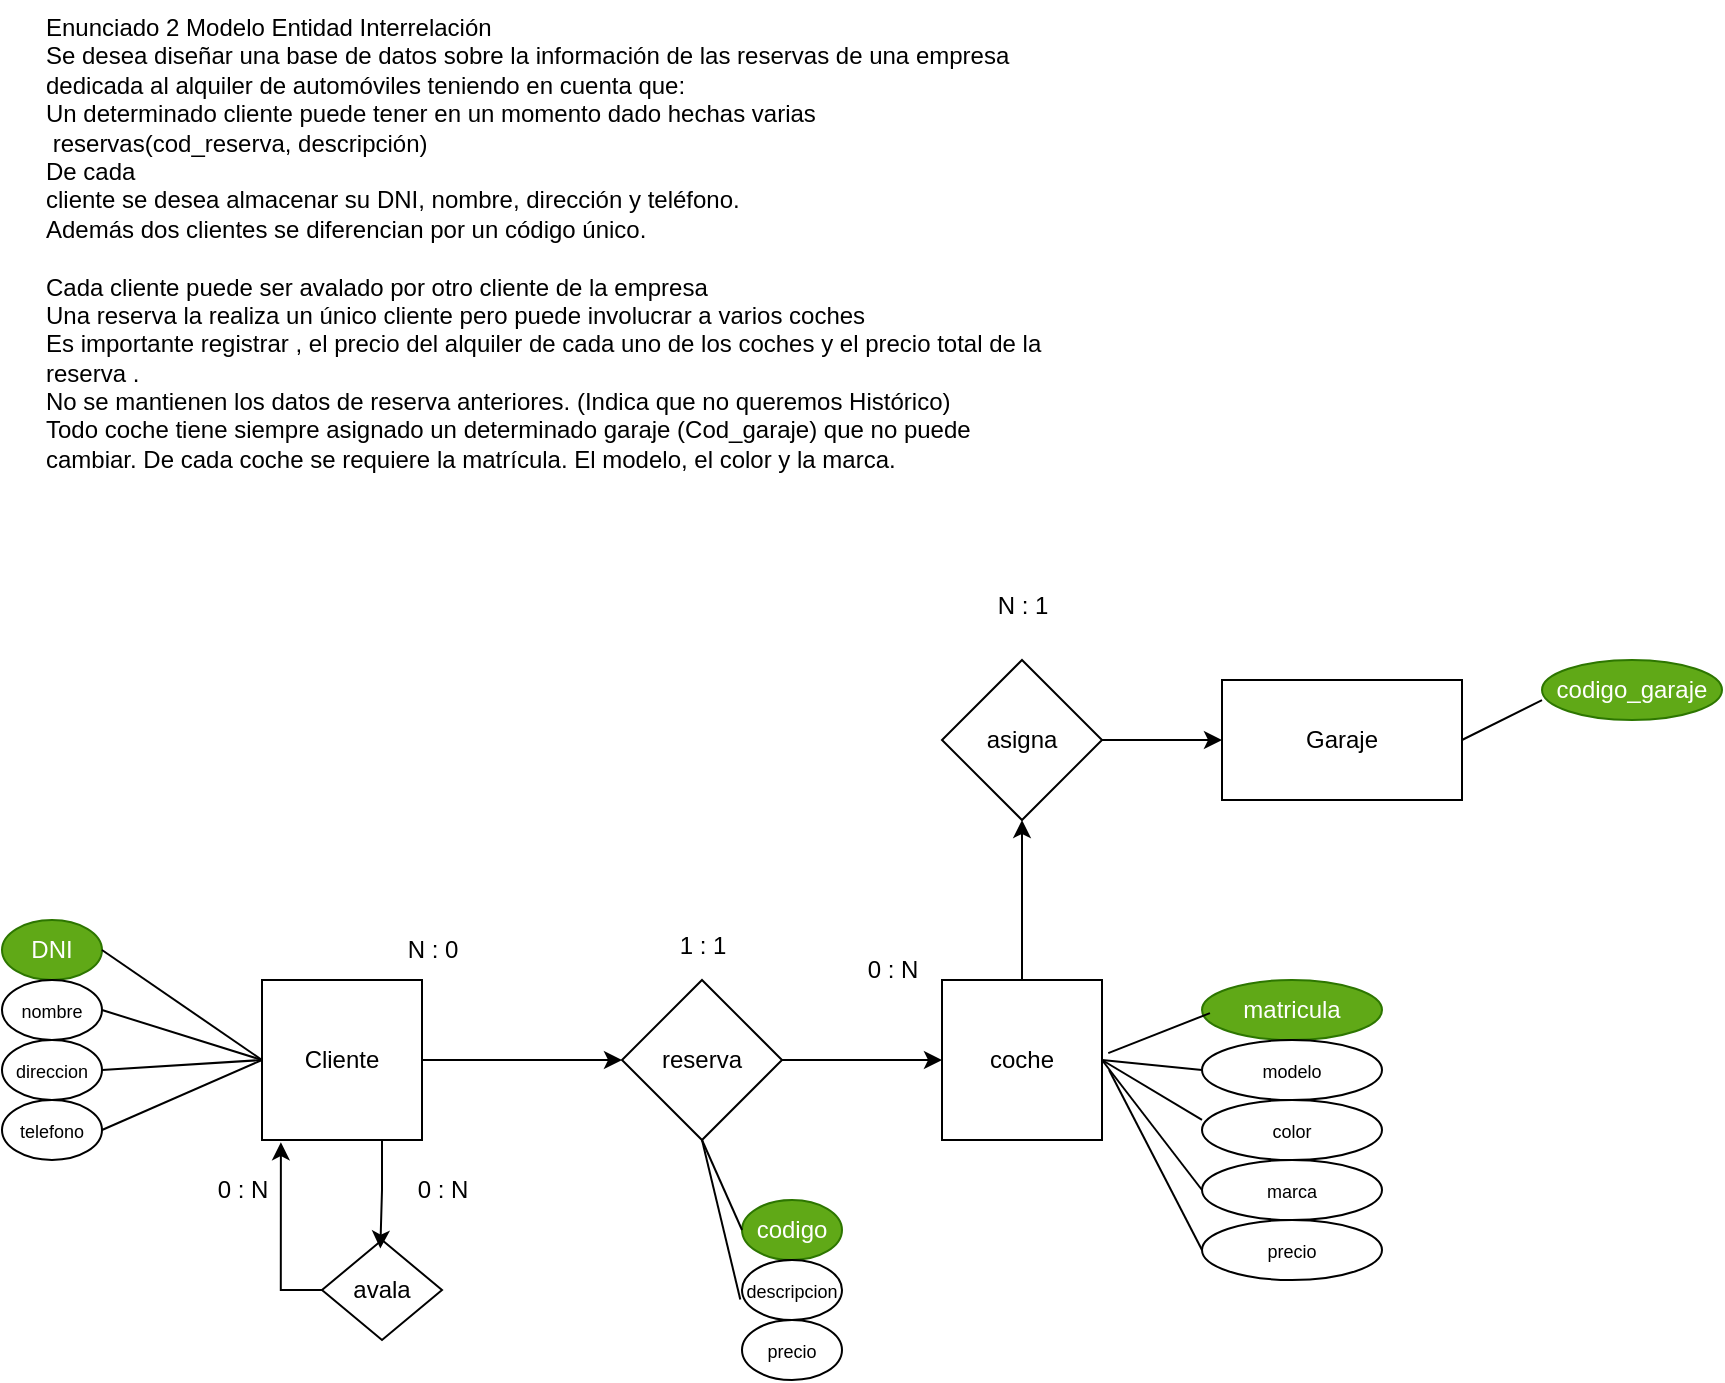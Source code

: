 <mxfile version="28.2.4">
  <diagram name="Página-1" id="NtubVgu5_U1rpeV-C_-G">
    <mxGraphModel dx="1691" dy="1640" grid="1" gridSize="10" guides="1" tooltips="1" connect="1" arrows="1" fold="1" page="1" pageScale="1" pageWidth="827" pageHeight="1169" math="0" shadow="0">
      <root>
        <mxCell id="0" />
        <mxCell id="1" parent="0" />
        <mxCell id="PKN3ZlRZeN5BIrlGkkB1-1" value="Enunciado 2 Modelo Entidad Interrelación&lt;br&gt;Se desea diseñar una base de datos sobre la información de las reservas de una empresa&lt;br&gt;dedicada al alquiler de automóviles teniendo en cuenta que:&lt;br&gt;Un determinado &lt;font style=&quot;color: light-dark(rgb(0, 0, 0), rgb(204, 0, 0));&quot;&gt;cliente &lt;/font&gt;puede tener en un momento dado hechas varias&lt;div&gt;&amp;nbsp;&lt;font style=&quot;color: light-dark(rgb(0, 0, 0), rgb(0, 127, 255));&quot;&gt;reservas&lt;/font&gt;(cod_reserva, descripción)&amp;nbsp;&lt;/div&gt;&lt;div&gt;De cada&amp;nbsp;&lt;/div&gt;&lt;div&gt;&lt;font style=&quot;color: light-dark(rgb(0, 0, 0), rgb(255, 0, 0));&quot;&gt;cliente &lt;/font&gt;&lt;font style=&quot;color: light-dark(rgb(0, 0, 0), rgb(204, 0, 0));&quot;&gt;se desea almacenar su DNI, nombre, dirección y teléfono.&amp;nbsp;&lt;/font&gt;&lt;/div&gt;&lt;div&gt;&lt;font style=&quot;color: light-dark(rgb(0, 0, 0), rgb(204, 0, 0));&quot;&gt;Además dos clientes se diferencian por un código único.&lt;/font&gt;&lt;br&gt;&lt;br&gt;&lt;/div&gt;&lt;div&gt;Cada cliente puede ser avalado por otro cliente de la empresa&lt;br&gt;Una reserva la realiza un único cliente pero puede involucrar a varios coches&lt;br&gt;Es importante registrar , &lt;font style=&quot;color: light-dark(rgb(0, 0, 0), rgb(0, 0, 204));&quot;&gt;el precio del alquiler&lt;/font&gt; de cada uno de los coches y el precio total de la&lt;br&gt;reserva .&lt;br&gt;No se mantienen los datos de reserva anteriores. (Indica que no queremos Histórico)&lt;br&gt;Todo &lt;font style=&quot;color: light-dark(rgb(0, 0, 0), rgb(255, 255, 0));&quot;&gt;coche &lt;/font&gt;tiene siempre asignado un determinado garaje (Cod_garaje) que no puede&lt;br&gt;cambiar. De cada coche se requiere la matrícula. El modelo, el color y la marca.&lt;/div&gt;" style="text;whiteSpace=wrap;html=1;" vertex="1" parent="1">
          <mxGeometry x="-110" y="-50" width="560" height="210" as="geometry" />
        </mxCell>
        <mxCell id="PKN3ZlRZeN5BIrlGkkB1-19" value="" style="edgeStyle=orthogonalEdgeStyle;rounded=0;orthogonalLoop=1;jettySize=auto;html=1;" edge="1" parent="1" source="PKN3ZlRZeN5BIrlGkkB1-2" target="PKN3ZlRZeN5BIrlGkkB1-18">
          <mxGeometry relative="1" as="geometry" />
        </mxCell>
        <mxCell id="PKN3ZlRZeN5BIrlGkkB1-2" value="Cliente" style="whiteSpace=wrap;html=1;aspect=fixed;" vertex="1" parent="1">
          <mxGeometry y="440" width="80" height="80" as="geometry" />
        </mxCell>
        <mxCell id="PKN3ZlRZeN5BIrlGkkB1-4" value="codigo" style="ellipse;whiteSpace=wrap;html=1;fillColor=#60a917;fontColor=#ffffff;strokeColor=#2D7600;" vertex="1" parent="1">
          <mxGeometry x="240" y="550" width="50" height="30" as="geometry" />
        </mxCell>
        <mxCell id="PKN3ZlRZeN5BIrlGkkB1-5" value="" style="endArrow=none;html=1;rounded=0;entryX=0;entryY=0.5;entryDx=0;entryDy=0;exitX=0.5;exitY=1;exitDx=0;exitDy=0;" edge="1" parent="1" target="PKN3ZlRZeN5BIrlGkkB1-4">
          <mxGeometry width="50" height="50" relative="1" as="geometry">
            <mxPoint x="220" y="520" as="sourcePoint" />
            <mxPoint x="279" y="580" as="targetPoint" />
          </mxGeometry>
        </mxCell>
        <mxCell id="PKN3ZlRZeN5BIrlGkkB1-6" value="&lt;font style=&quot;font-size: 9px;&quot;&gt;descripcion&lt;/font&gt;" style="ellipse;whiteSpace=wrap;html=1;" vertex="1" parent="1">
          <mxGeometry x="240" y="580" width="50" height="30" as="geometry" />
        </mxCell>
        <mxCell id="PKN3ZlRZeN5BIrlGkkB1-7" value="" style="endArrow=none;html=1;rounded=0;entryX=-0.017;entryY=0.657;entryDx=0;entryDy=0;entryPerimeter=0;exitX=0.5;exitY=1;exitDx=0;exitDy=0;" edge="1" parent="1" source="PKN3ZlRZeN5BIrlGkkB1-18" target="PKN3ZlRZeN5BIrlGkkB1-6">
          <mxGeometry width="50" height="50" relative="1" as="geometry">
            <mxPoint x="220" y="520" as="sourcePoint" />
            <mxPoint x="266" y="610" as="targetPoint" />
          </mxGeometry>
        </mxCell>
        <mxCell id="PKN3ZlRZeN5BIrlGkkB1-8" value="DNI" style="ellipse;whiteSpace=wrap;html=1;fillColor=#60a917;fontColor=#ffffff;strokeColor=#2D7600;" vertex="1" parent="1">
          <mxGeometry x="-130" y="410" width="50" height="30" as="geometry" />
        </mxCell>
        <mxCell id="PKN3ZlRZeN5BIrlGkkB1-9" value="&lt;font style=&quot;font-size: 9px;&quot;&gt;nombre&lt;/font&gt;" style="ellipse;whiteSpace=wrap;html=1;" vertex="1" parent="1">
          <mxGeometry x="-130" y="440" width="50" height="30" as="geometry" />
        </mxCell>
        <mxCell id="PKN3ZlRZeN5BIrlGkkB1-10" value="&lt;font style=&quot;font-size: 9px;&quot;&gt;direccion&lt;/font&gt;" style="ellipse;whiteSpace=wrap;html=1;" vertex="1" parent="1">
          <mxGeometry x="-130" y="470" width="50" height="30" as="geometry" />
        </mxCell>
        <mxCell id="PKN3ZlRZeN5BIrlGkkB1-11" value="&lt;font style=&quot;font-size: 9px;&quot;&gt;telefono&lt;/font&gt;" style="ellipse;whiteSpace=wrap;html=1;" vertex="1" parent="1">
          <mxGeometry x="-130" y="500" width="50" height="30" as="geometry" />
        </mxCell>
        <mxCell id="PKN3ZlRZeN5BIrlGkkB1-12" value="" style="endArrow=none;html=1;rounded=0;entryX=0;entryY=0.5;entryDx=0;entryDy=0;exitX=1;exitY=0.5;exitDx=0;exitDy=0;" edge="1" parent="1" source="PKN3ZlRZeN5BIrlGkkB1-8" target="PKN3ZlRZeN5BIrlGkkB1-2">
          <mxGeometry width="50" height="50" relative="1" as="geometry">
            <mxPoint x="-57" y="520" as="sourcePoint" />
            <mxPoint x="-20" y="499" as="targetPoint" />
          </mxGeometry>
        </mxCell>
        <mxCell id="PKN3ZlRZeN5BIrlGkkB1-14" value="" style="endArrow=none;html=1;rounded=0;entryX=0;entryY=0.5;entryDx=0;entryDy=0;exitX=1;exitY=0.5;exitDx=0;exitDy=0;" edge="1" parent="1" source="PKN3ZlRZeN5BIrlGkkB1-9" target="PKN3ZlRZeN5BIrlGkkB1-2">
          <mxGeometry width="50" height="50" relative="1" as="geometry">
            <mxPoint x="-80" y="455" as="sourcePoint" />
            <mxPoint y="520" as="targetPoint" />
          </mxGeometry>
        </mxCell>
        <mxCell id="PKN3ZlRZeN5BIrlGkkB1-15" value="" style="endArrow=none;html=1;rounded=0;entryX=0;entryY=0.5;entryDx=0;entryDy=0;exitX=1;exitY=0.5;exitDx=0;exitDy=0;" edge="1" parent="1" source="PKN3ZlRZeN5BIrlGkkB1-10" target="PKN3ZlRZeN5BIrlGkkB1-2">
          <mxGeometry width="50" height="50" relative="1" as="geometry">
            <mxPoint x="-70" y="490" as="sourcePoint" />
            <mxPoint x="10" y="525" as="targetPoint" />
          </mxGeometry>
        </mxCell>
        <mxCell id="PKN3ZlRZeN5BIrlGkkB1-16" value="" style="endArrow=none;html=1;rounded=0;entryX=0;entryY=0.5;entryDx=0;entryDy=0;exitX=1;exitY=0.5;exitDx=0;exitDy=0;" edge="1" parent="1" source="PKN3ZlRZeN5BIrlGkkB1-11" target="PKN3ZlRZeN5BIrlGkkB1-2">
          <mxGeometry width="50" height="50" relative="1" as="geometry">
            <mxPoint x="-40" y="510" as="sourcePoint" />
            <mxPoint x="40" y="515" as="targetPoint" />
          </mxGeometry>
        </mxCell>
        <mxCell id="PKN3ZlRZeN5BIrlGkkB1-20" style="edgeStyle=orthogonalEdgeStyle;rounded=0;orthogonalLoop=1;jettySize=auto;html=1;entryX=0;entryY=0.5;entryDx=0;entryDy=0;" edge="1" parent="1" source="PKN3ZlRZeN5BIrlGkkB1-18">
          <mxGeometry relative="1" as="geometry">
            <mxPoint x="340" y="480" as="targetPoint" />
          </mxGeometry>
        </mxCell>
        <mxCell id="PKN3ZlRZeN5BIrlGkkB1-18" value="reserva" style="rhombus;whiteSpace=wrap;html=1;" vertex="1" parent="1">
          <mxGeometry x="180" y="440" width="80" height="80" as="geometry" />
        </mxCell>
        <mxCell id="PKN3ZlRZeN5BIrlGkkB1-21" value="1 : 1" style="text;html=1;align=center;verticalAlign=middle;resizable=0;points=[];autosize=1;strokeColor=none;fillColor=none;" vertex="1" parent="1">
          <mxGeometry x="195" y="408" width="50" height="30" as="geometry" />
        </mxCell>
        <mxCell id="PKN3ZlRZeN5BIrlGkkB1-43" value="" style="edgeStyle=orthogonalEdgeStyle;rounded=0;orthogonalLoop=1;jettySize=auto;html=1;" edge="1" parent="1" source="PKN3ZlRZeN5BIrlGkkB1-22" target="PKN3ZlRZeN5BIrlGkkB1-42">
          <mxGeometry relative="1" as="geometry" />
        </mxCell>
        <mxCell id="PKN3ZlRZeN5BIrlGkkB1-22" value="coche" style="whiteSpace=wrap;html=1;aspect=fixed;" vertex="1" parent="1">
          <mxGeometry x="340" y="440" width="80" height="80" as="geometry" />
        </mxCell>
        <mxCell id="PKN3ZlRZeN5BIrlGkkB1-25" value="matricula" style="ellipse;whiteSpace=wrap;html=1;fillColor=#60a917;fontColor=#ffffff;strokeColor=#2D7600;" vertex="1" parent="1">
          <mxGeometry x="470" y="440" width="90" height="30" as="geometry" />
        </mxCell>
        <mxCell id="PKN3ZlRZeN5BIrlGkkB1-26" value="&lt;font style=&quot;font-size: 9px;&quot;&gt;modelo&lt;/font&gt;" style="ellipse;whiteSpace=wrap;html=1;" vertex="1" parent="1">
          <mxGeometry x="470" y="470" width="90" height="30" as="geometry" />
        </mxCell>
        <mxCell id="PKN3ZlRZeN5BIrlGkkB1-27" value="&lt;font style=&quot;font-size: 9px;&quot;&gt;color&lt;/font&gt;" style="ellipse;whiteSpace=wrap;html=1;" vertex="1" parent="1">
          <mxGeometry x="470" y="500" width="90" height="30" as="geometry" />
        </mxCell>
        <mxCell id="PKN3ZlRZeN5BIrlGkkB1-28" value="&lt;font style=&quot;font-size: 9px;&quot;&gt;marca&lt;/font&gt;" style="ellipse;whiteSpace=wrap;html=1;" vertex="1" parent="1">
          <mxGeometry x="470" y="530" width="90" height="30" as="geometry" />
        </mxCell>
        <mxCell id="PKN3ZlRZeN5BIrlGkkB1-29" value="" style="endArrow=none;html=1;rounded=0;entryX=0.044;entryY=0.552;entryDx=0;entryDy=0;exitX=1.039;exitY=0.457;exitDx=0;exitDy=0;exitPerimeter=0;entryPerimeter=0;" edge="1" parent="1" source="PKN3ZlRZeN5BIrlGkkB1-22" target="PKN3ZlRZeN5BIrlGkkB1-25">
          <mxGeometry width="50" height="50" relative="1" as="geometry">
            <mxPoint x="450" y="520" as="sourcePoint" />
            <mxPoint x="500" y="470" as="targetPoint" />
          </mxGeometry>
        </mxCell>
        <mxCell id="PKN3ZlRZeN5BIrlGkkB1-30" value="" style="endArrow=none;html=1;rounded=0;entryX=0;entryY=0.5;entryDx=0;entryDy=0;exitX=1;exitY=0.5;exitDx=0;exitDy=0;" edge="1" parent="1" source="PKN3ZlRZeN5BIrlGkkB1-22" target="PKN3ZlRZeN5BIrlGkkB1-26">
          <mxGeometry width="50" height="50" relative="1" as="geometry">
            <mxPoint x="440" y="510" as="sourcePoint" />
            <mxPoint x="491" y="490" as="targetPoint" />
          </mxGeometry>
        </mxCell>
        <mxCell id="PKN3ZlRZeN5BIrlGkkB1-31" value="" style="endArrow=none;html=1;rounded=0;entryX=0;entryY=0.333;entryDx=0;entryDy=0;exitX=1;exitY=0.5;exitDx=0;exitDy=0;entryPerimeter=0;" edge="1" parent="1" source="PKN3ZlRZeN5BIrlGkkB1-22" target="PKN3ZlRZeN5BIrlGkkB1-27">
          <mxGeometry width="50" height="50" relative="1" as="geometry">
            <mxPoint x="440" y="500" as="sourcePoint" />
            <mxPoint x="490" y="505" as="targetPoint" />
          </mxGeometry>
        </mxCell>
        <mxCell id="PKN3ZlRZeN5BIrlGkkB1-32" value="" style="endArrow=none;html=1;rounded=0;entryX=0;entryY=0.5;entryDx=0;entryDy=0;exitX=1;exitY=0.5;exitDx=0;exitDy=0;" edge="1" parent="1" source="PKN3ZlRZeN5BIrlGkkB1-22" target="PKN3ZlRZeN5BIrlGkkB1-28">
          <mxGeometry width="50" height="50" relative="1" as="geometry">
            <mxPoint x="450" y="520" as="sourcePoint" />
            <mxPoint x="500" y="550" as="targetPoint" />
          </mxGeometry>
        </mxCell>
        <mxCell id="PKN3ZlRZeN5BIrlGkkB1-37" style="edgeStyle=orthogonalEdgeStyle;rounded=0;orthogonalLoop=1;jettySize=auto;html=1;entryX=0.118;entryY=1.014;entryDx=0;entryDy=0;entryPerimeter=0;" edge="1" parent="1" source="PKN3ZlRZeN5BIrlGkkB1-34" target="PKN3ZlRZeN5BIrlGkkB1-2">
          <mxGeometry relative="1" as="geometry">
            <mxPoint x="10" y="530" as="targetPoint" />
            <Array as="points">
              <mxPoint x="9" y="595" />
            </Array>
          </mxGeometry>
        </mxCell>
        <mxCell id="PKN3ZlRZeN5BIrlGkkB1-34" value="avala" style="rhombus;whiteSpace=wrap;html=1;" vertex="1" parent="1">
          <mxGeometry x="30" y="570" width="60" height="50" as="geometry" />
        </mxCell>
        <mxCell id="PKN3ZlRZeN5BIrlGkkB1-36" style="edgeStyle=orthogonalEdgeStyle;rounded=0;orthogonalLoop=1;jettySize=auto;html=1;exitX=0.75;exitY=1;exitDx=0;exitDy=0;entryX=0.486;entryY=0.086;entryDx=0;entryDy=0;entryPerimeter=0;" edge="1" parent="1" source="PKN3ZlRZeN5BIrlGkkB1-2" target="PKN3ZlRZeN5BIrlGkkB1-34">
          <mxGeometry relative="1" as="geometry" />
        </mxCell>
        <mxCell id="PKN3ZlRZeN5BIrlGkkB1-38" value="0 : N" style="text;html=1;align=center;verticalAlign=middle;resizable=0;points=[];autosize=1;strokeColor=none;fillColor=none;" vertex="1" parent="1">
          <mxGeometry x="65" y="530" width="50" height="30" as="geometry" />
        </mxCell>
        <mxCell id="PKN3ZlRZeN5BIrlGkkB1-39" value="0 : N" style="text;html=1;align=center;verticalAlign=middle;resizable=0;points=[];autosize=1;strokeColor=none;fillColor=none;" vertex="1" parent="1">
          <mxGeometry x="-35" y="530" width="50" height="30" as="geometry" />
        </mxCell>
        <mxCell id="PKN3ZlRZeN5BIrlGkkB1-40" value="N : 0" style="text;html=1;align=center;verticalAlign=middle;resizable=0;points=[];autosize=1;strokeColor=none;fillColor=none;" vertex="1" parent="1">
          <mxGeometry x="60" y="410" width="50" height="30" as="geometry" />
        </mxCell>
        <mxCell id="PKN3ZlRZeN5BIrlGkkB1-41" value="0 : N" style="text;html=1;align=center;verticalAlign=middle;resizable=0;points=[];autosize=1;strokeColor=none;fillColor=none;" vertex="1" parent="1">
          <mxGeometry x="290" y="420" width="50" height="30" as="geometry" />
        </mxCell>
        <mxCell id="PKN3ZlRZeN5BIrlGkkB1-45" value="" style="edgeStyle=orthogonalEdgeStyle;rounded=0;orthogonalLoop=1;jettySize=auto;html=1;" edge="1" parent="1" source="PKN3ZlRZeN5BIrlGkkB1-42" target="PKN3ZlRZeN5BIrlGkkB1-44">
          <mxGeometry relative="1" as="geometry" />
        </mxCell>
        <mxCell id="PKN3ZlRZeN5BIrlGkkB1-42" value="asigna" style="rhombus;whiteSpace=wrap;html=1;" vertex="1" parent="1">
          <mxGeometry x="340" y="280" width="80" height="80" as="geometry" />
        </mxCell>
        <mxCell id="PKN3ZlRZeN5BIrlGkkB1-44" value="Garaje" style="whiteSpace=wrap;html=1;" vertex="1" parent="1">
          <mxGeometry x="480" y="290" width="120" height="60" as="geometry" />
        </mxCell>
        <mxCell id="PKN3ZlRZeN5BIrlGkkB1-46" value="codigo_garaje" style="ellipse;whiteSpace=wrap;html=1;fillColor=#60a917;fontColor=#ffffff;strokeColor=#2D7600;" vertex="1" parent="1">
          <mxGeometry x="640" y="280" width="90" height="30" as="geometry" />
        </mxCell>
        <mxCell id="PKN3ZlRZeN5BIrlGkkB1-47" value="" style="endArrow=none;html=1;rounded=0;exitX=1;exitY=0.5;exitDx=0;exitDy=0;entryX=0;entryY=0.667;entryDx=0;entryDy=0;entryPerimeter=0;" edge="1" parent="1" source="PKN3ZlRZeN5BIrlGkkB1-44" target="PKN3ZlRZeN5BIrlGkkB1-46">
          <mxGeometry width="50" height="50" relative="1" as="geometry">
            <mxPoint x="590" y="320" as="sourcePoint" />
            <mxPoint x="630" y="330" as="targetPoint" />
          </mxGeometry>
        </mxCell>
        <mxCell id="PKN3ZlRZeN5BIrlGkkB1-48" value="N : 1" style="text;html=1;align=center;verticalAlign=middle;resizable=0;points=[];autosize=1;strokeColor=none;fillColor=none;" vertex="1" parent="1">
          <mxGeometry x="355" y="238" width="50" height="30" as="geometry" />
        </mxCell>
        <mxCell id="PKN3ZlRZeN5BIrlGkkB1-51" value="&lt;font style=&quot;font-size: 9px;&quot;&gt;precio&lt;/font&gt;" style="ellipse;whiteSpace=wrap;html=1;" vertex="1" parent="1">
          <mxGeometry x="240" y="610" width="50" height="30" as="geometry" />
        </mxCell>
        <mxCell id="PKN3ZlRZeN5BIrlGkkB1-52" value="&lt;font style=&quot;font-size: 9px;&quot;&gt;precio&lt;/font&gt;" style="ellipse;whiteSpace=wrap;html=1;" vertex="1" parent="1">
          <mxGeometry x="470" y="560" width="90" height="30" as="geometry" />
        </mxCell>
        <mxCell id="PKN3ZlRZeN5BIrlGkkB1-53" value="" style="endArrow=none;html=1;rounded=0;entryX=0;entryY=0.5;entryDx=0;entryDy=0;exitX=1.044;exitY=0.563;exitDx=0;exitDy=0;exitPerimeter=0;" edge="1" parent="1" source="PKN3ZlRZeN5BIrlGkkB1-22" target="PKN3ZlRZeN5BIrlGkkB1-52">
          <mxGeometry width="50" height="50" relative="1" as="geometry">
            <mxPoint x="414" y="542.5" as="sourcePoint" />
            <mxPoint x="464" y="607.5" as="targetPoint" />
          </mxGeometry>
        </mxCell>
      </root>
    </mxGraphModel>
  </diagram>
</mxfile>
